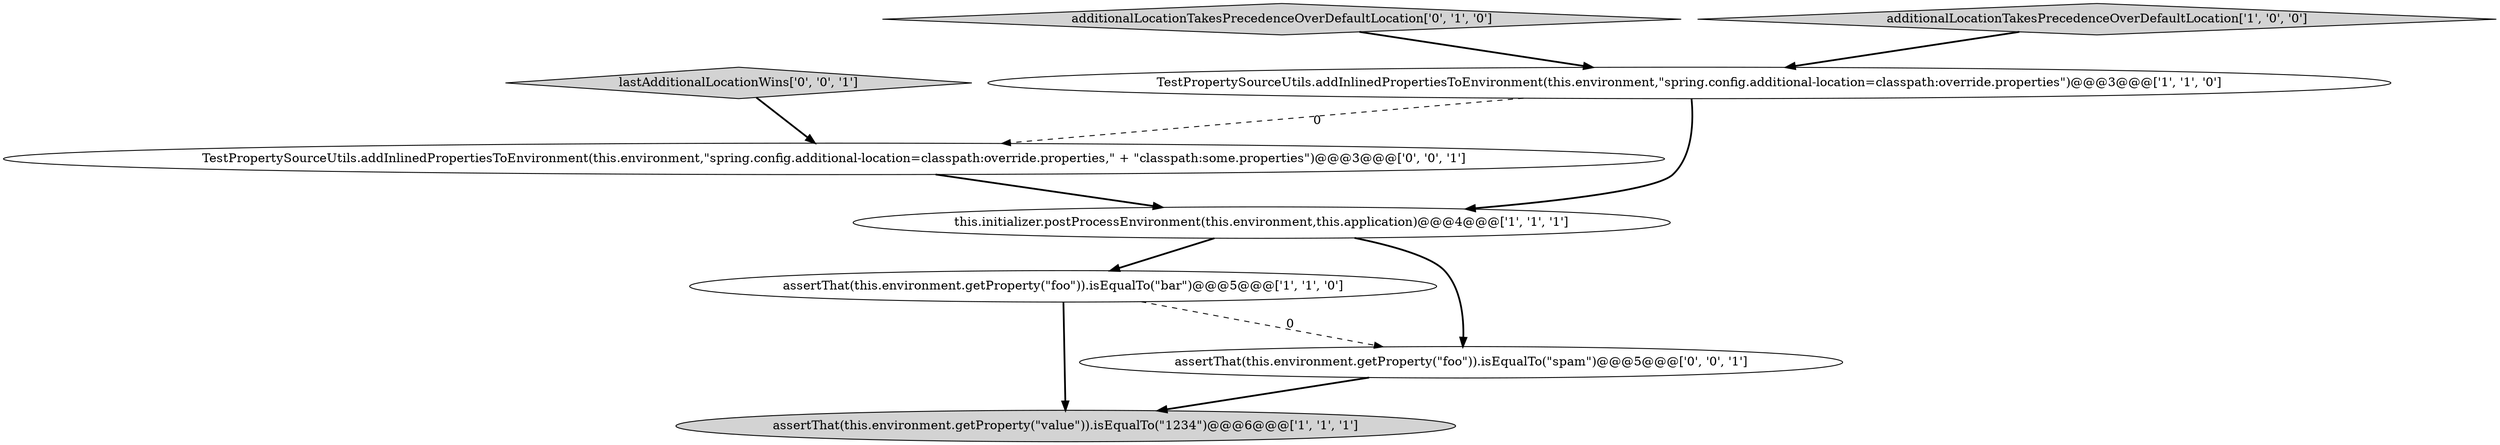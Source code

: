 digraph {
4 [style = filled, label = "assertThat(this.environment.getProperty(\"value\")).isEqualTo(\"1234\")@@@6@@@['1', '1', '1']", fillcolor = lightgray, shape = ellipse image = "AAA0AAABBB1BBB"];
5 [style = filled, label = "additionalLocationTakesPrecedenceOverDefaultLocation['0', '1', '0']", fillcolor = lightgray, shape = diamond image = "AAA0AAABBB2BBB"];
0 [style = filled, label = "assertThat(this.environment.getProperty(\"foo\")).isEqualTo(\"bar\")@@@5@@@['1', '1', '0']", fillcolor = white, shape = ellipse image = "AAA0AAABBB1BBB"];
3 [style = filled, label = "TestPropertySourceUtils.addInlinedPropertiesToEnvironment(this.environment,\"spring.config.additional-location=classpath:override.properties\")@@@3@@@['1', '1', '0']", fillcolor = white, shape = ellipse image = "AAA0AAABBB1BBB"];
1 [style = filled, label = "additionalLocationTakesPrecedenceOverDefaultLocation['1', '0', '0']", fillcolor = lightgray, shape = diamond image = "AAA0AAABBB1BBB"];
2 [style = filled, label = "this.initializer.postProcessEnvironment(this.environment,this.application)@@@4@@@['1', '1', '1']", fillcolor = white, shape = ellipse image = "AAA0AAABBB1BBB"];
6 [style = filled, label = "lastAdditionalLocationWins['0', '0', '1']", fillcolor = lightgray, shape = diamond image = "AAA0AAABBB3BBB"];
7 [style = filled, label = "assertThat(this.environment.getProperty(\"foo\")).isEqualTo(\"spam\")@@@5@@@['0', '0', '1']", fillcolor = white, shape = ellipse image = "AAA0AAABBB3BBB"];
8 [style = filled, label = "TestPropertySourceUtils.addInlinedPropertiesToEnvironment(this.environment,\"spring.config.additional-location=classpath:override.properties,\" + \"classpath:some.properties\")@@@3@@@['0', '0', '1']", fillcolor = white, shape = ellipse image = "AAA0AAABBB3BBB"];
1->3 [style = bold, label=""];
5->3 [style = bold, label=""];
3->8 [style = dashed, label="0"];
2->0 [style = bold, label=""];
2->7 [style = bold, label=""];
7->4 [style = bold, label=""];
3->2 [style = bold, label=""];
8->2 [style = bold, label=""];
0->7 [style = dashed, label="0"];
0->4 [style = bold, label=""];
6->8 [style = bold, label=""];
}
